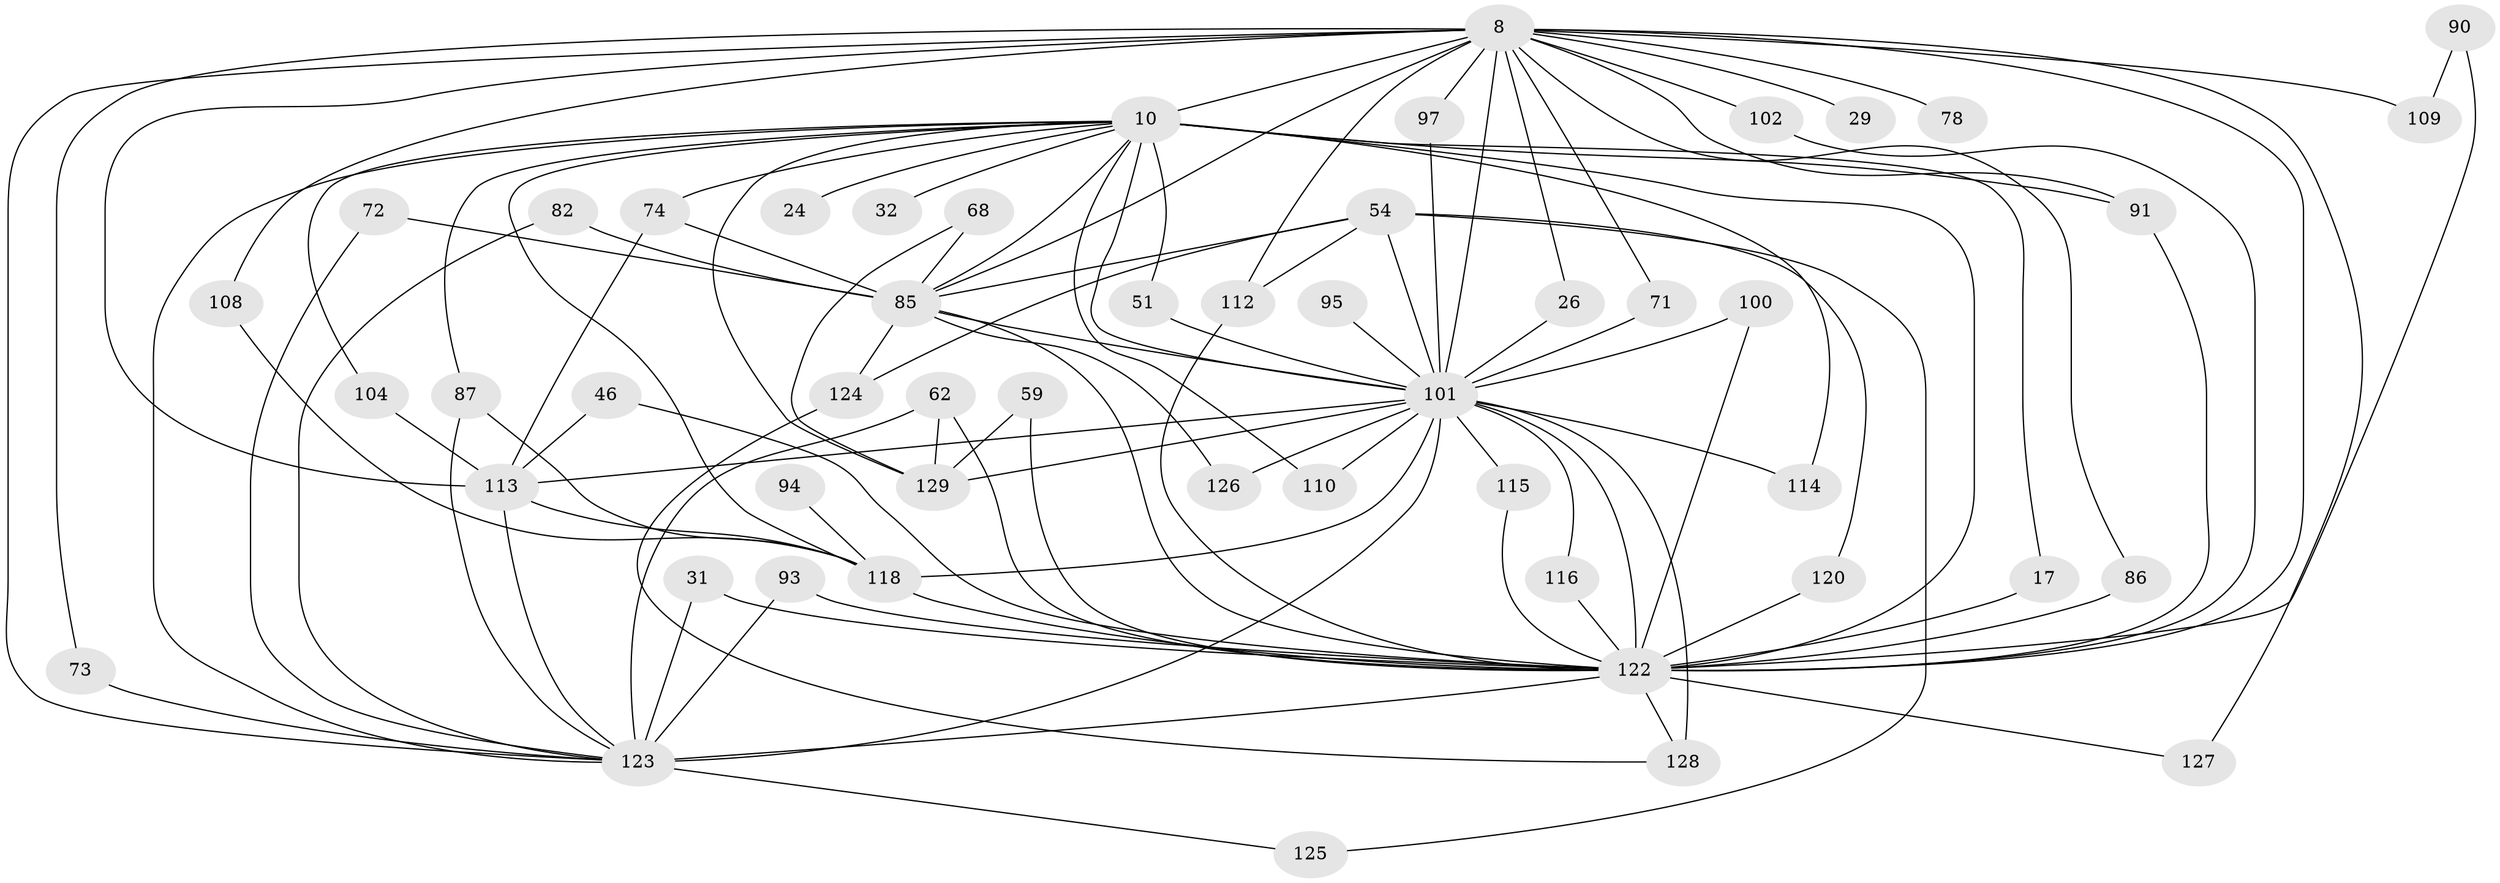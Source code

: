 // original degree distribution, {33: 0.007751937984496124, 28: 0.007751937984496124, 17: 0.023255813953488372, 23: 0.007751937984496124, 21: 0.007751937984496124, 22: 0.007751937984496124, 20: 0.007751937984496124, 24: 0.007751937984496124, 7: 0.03875968992248062, 4: 0.13953488372093023, 3: 0.13953488372093023, 5: 0.05426356589147287, 2: 0.5426356589147286, 8: 0.007751937984496124}
// Generated by graph-tools (version 1.1) at 2025/46/03/04/25 21:46:49]
// undirected, 51 vertices, 106 edges
graph export_dot {
graph [start="1"]
  node [color=gray90,style=filled];
  8 [super="+1"];
  10 [super="+7"];
  17;
  24;
  26;
  29;
  31;
  32;
  46;
  51;
  54 [super="+16"];
  59;
  62 [super="+18+23"];
  68;
  71;
  72;
  73;
  74 [super="+12"];
  78;
  82;
  85 [super="+11+60+55+70"];
  86;
  87 [super="+25"];
  90;
  91 [super="+66"];
  93;
  94 [super="+88"];
  95;
  97;
  100;
  101 [super="+34+96+4"];
  102 [super="+42"];
  104;
  108;
  109 [super="+81"];
  110;
  112 [super="+77"];
  113 [super="+27+69+79+92+75"];
  114 [super="+47"];
  115 [super="+58"];
  116;
  118 [super="+38+103+76"];
  120;
  122 [super="+57+98+121"];
  123 [super="+89+83"];
  124 [super="+99"];
  125;
  126;
  127;
  128 [super="+105"];
  129 [super="+19+106"];
  8 -- 10 [weight=4];
  8 -- 26;
  8 -- 29 [weight=2];
  8 -- 73;
  8 -- 78 [weight=2];
  8 -- 102 [weight=2];
  8 -- 109 [weight=3];
  8 -- 71;
  8 -- 85 [weight=6];
  8 -- 86;
  8 -- 97;
  8 -- 108;
  8 -- 127;
  8 -- 101 [weight=5];
  8 -- 113 [weight=6];
  8 -- 112;
  8 -- 123 [weight=6];
  8 -- 122 [weight=7];
  8 -- 91 [weight=2];
  10 -- 24 [weight=2];
  10 -- 32 [weight=2];
  10 -- 51;
  10 -- 87 [weight=2];
  10 -- 104;
  10 -- 110;
  10 -- 17;
  10 -- 114 [weight=2];
  10 -- 123 [weight=4];
  10 -- 85;
  10 -- 101 [weight=5];
  10 -- 122 [weight=9];
  10 -- 74 [weight=2];
  10 -- 129 [weight=3];
  10 -- 91;
  10 -- 118 [weight=2];
  17 -- 122;
  26 -- 101;
  31 -- 123;
  31 -- 122;
  46 -- 113;
  46 -- 122 [weight=2];
  51 -- 101;
  54 -- 120;
  54 -- 124 [weight=2];
  54 -- 125;
  54 -- 85;
  54 -- 112;
  54 -- 101 [weight=3];
  59 -- 122;
  59 -- 129;
  62 -- 122;
  62 -- 123 [weight=2];
  62 -- 129;
  68 -- 85;
  68 -- 129;
  71 -- 101;
  72 -- 123;
  72 -- 85;
  73 -- 123;
  74 -- 85;
  74 -- 113;
  82 -- 123;
  82 -- 85;
  85 -- 124;
  85 -- 126;
  85 -- 101;
  85 -- 122 [weight=4];
  86 -- 122;
  87 -- 123;
  87 -- 118;
  90 -- 109;
  90 -- 122;
  91 -- 122;
  93 -- 123;
  93 -- 122;
  94 -- 118 [weight=3];
  95 -- 101 [weight=2];
  97 -- 101;
  100 -- 101;
  100 -- 122;
  101 -- 123 [weight=6];
  101 -- 128 [weight=2];
  101 -- 129 [weight=2];
  101 -- 110;
  101 -- 113 [weight=4];
  101 -- 114;
  101 -- 115 [weight=2];
  101 -- 116;
  101 -- 126;
  101 -- 122 [weight=8];
  101 -- 118 [weight=4];
  102 -- 122;
  104 -- 113;
  108 -- 118;
  112 -- 122;
  113 -- 123;
  113 -- 118 [weight=3];
  115 -- 122;
  116 -- 122;
  118 -- 122;
  120 -- 122;
  122 -- 123 [weight=8];
  122 -- 128;
  122 -- 127;
  123 -- 125;
  124 -- 128;
}
